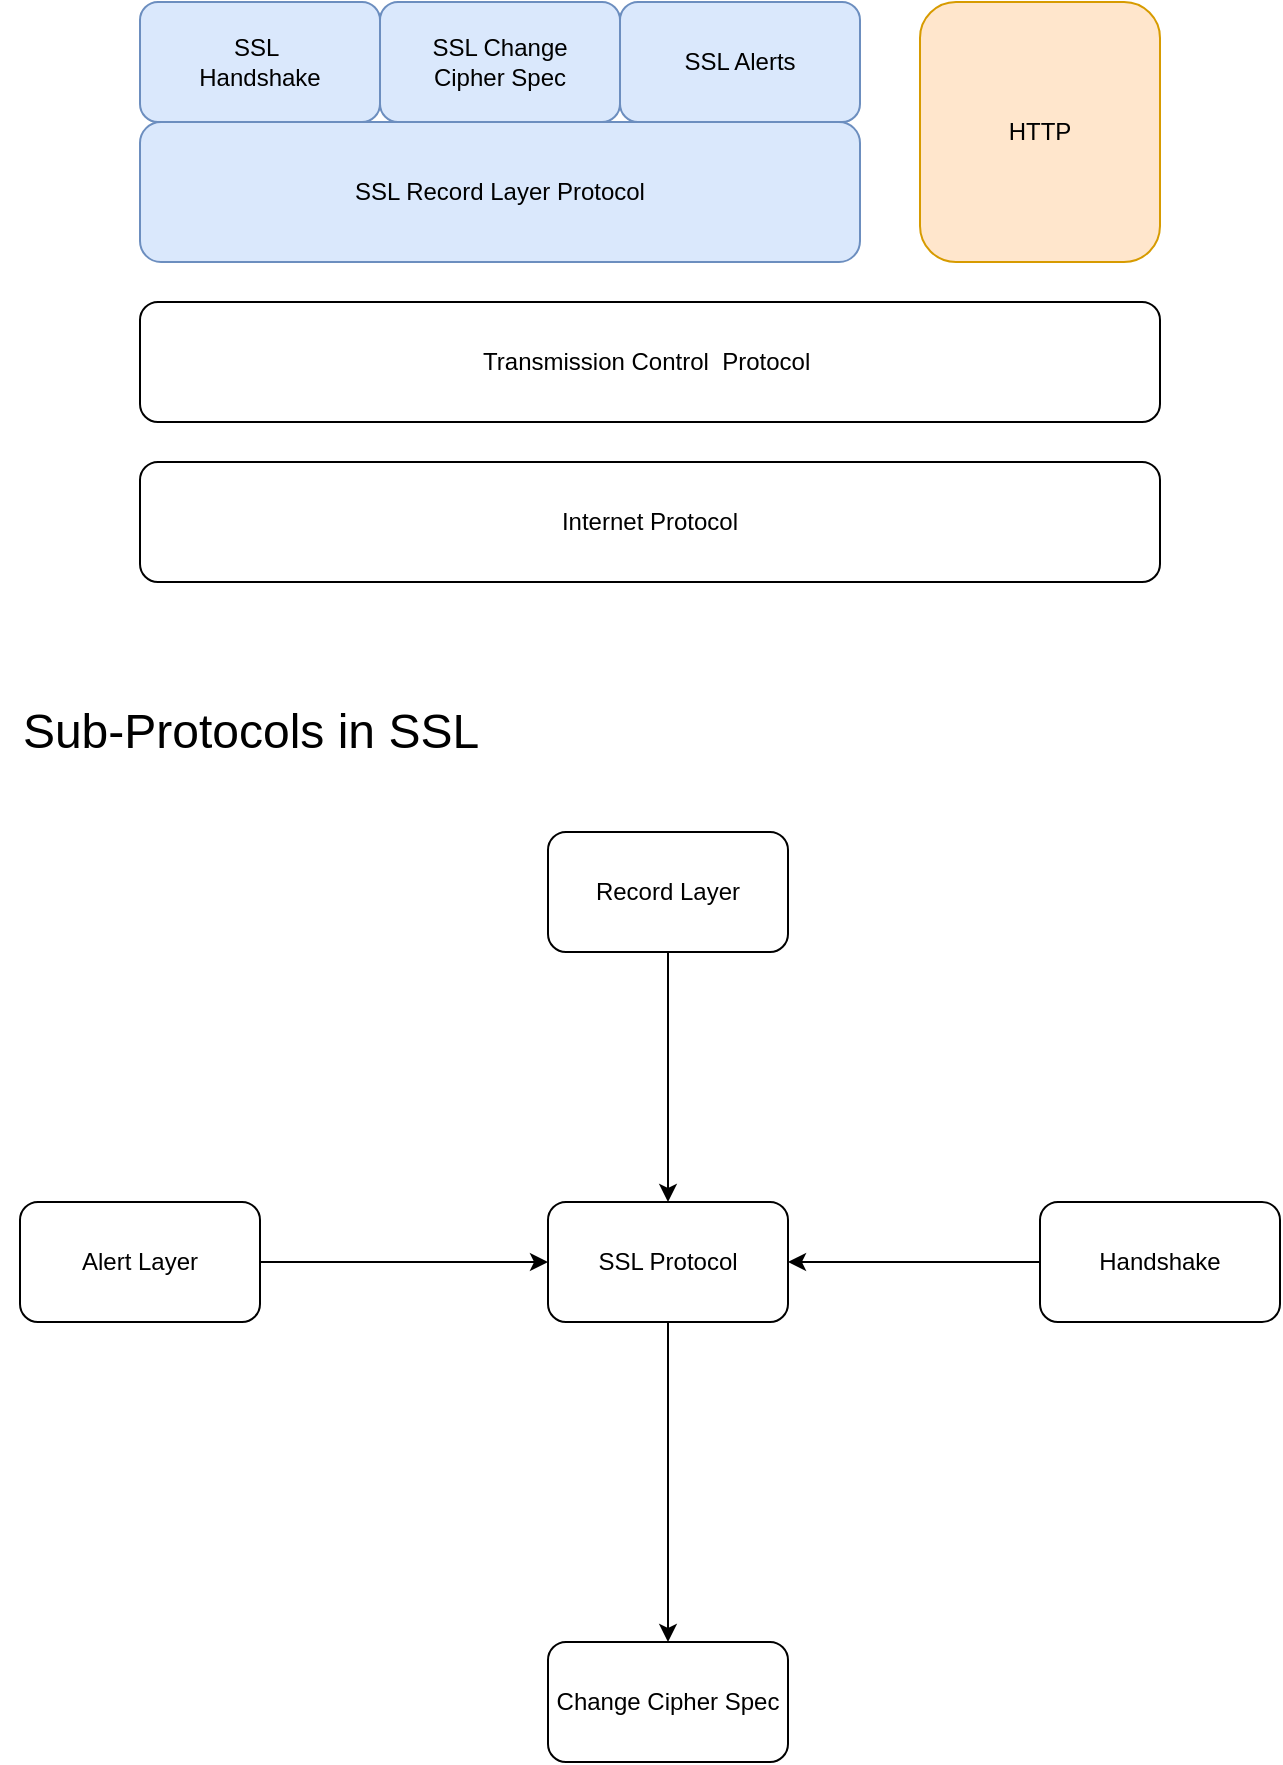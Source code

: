 <mxfile>
    <diagram id="C5RBs43oDa-KdzZeNtuy" name="Page-1">
        <mxGraphModel dx="772" dy="319" grid="1" gridSize="10" guides="1" tooltips="1" connect="1" arrows="1" fold="1" page="1" pageScale="1" pageWidth="827" pageHeight="1169" math="0" shadow="0">
            <root>
                <mxCell id="WIyWlLk6GJQsqaUBKTNV-0"/>
                <mxCell id="WIyWlLk6GJQsqaUBKTNV-1" parent="WIyWlLk6GJQsqaUBKTNV-0"/>
                <mxCell id="HzihQOMz196Id-pbp77f-0" value="SSL Change&lt;div&gt;Cipher Spec&lt;/div&gt;" style="rounded=1;whiteSpace=wrap;html=1;fillColor=#dae8fc;strokeColor=#6c8ebf;" parent="WIyWlLk6GJQsqaUBKTNV-1" vertex="1">
                    <mxGeometry x="210" y="110" width="120" height="60" as="geometry"/>
                </mxCell>
                <mxCell id="HzihQOMz196Id-pbp77f-1" value="SSL&amp;nbsp;&lt;div&gt;Handshake&lt;/div&gt;" style="rounded=1;whiteSpace=wrap;html=1;fillColor=#dae8fc;strokeColor=#6c8ebf;" parent="WIyWlLk6GJQsqaUBKTNV-1" vertex="1">
                    <mxGeometry x="90" y="110" width="120" height="60" as="geometry"/>
                </mxCell>
                <mxCell id="HzihQOMz196Id-pbp77f-2" value="SSL Record Layer Protocol" style="rounded=1;whiteSpace=wrap;html=1;fillColor=#dae8fc;strokeColor=#6c8ebf;" parent="WIyWlLk6GJQsqaUBKTNV-1" vertex="1">
                    <mxGeometry x="90" y="170" width="360" height="70" as="geometry"/>
                </mxCell>
                <mxCell id="HzihQOMz196Id-pbp77f-3" value="SSL Alerts" style="rounded=1;whiteSpace=wrap;html=1;fillColor=#dae8fc;strokeColor=#6c8ebf;" parent="WIyWlLk6GJQsqaUBKTNV-1" vertex="1">
                    <mxGeometry x="330" y="110" width="120" height="60" as="geometry"/>
                </mxCell>
                <mxCell id="HzihQOMz196Id-pbp77f-5" value="HTTP" style="rounded=1;whiteSpace=wrap;html=1;fillColor=#ffe6cc;strokeColor=#d79b00;" parent="WIyWlLk6GJQsqaUBKTNV-1" vertex="1">
                    <mxGeometry x="480" y="110" width="120" height="130" as="geometry"/>
                </mxCell>
                <mxCell id="HzihQOMz196Id-pbp77f-11" value="Transmission Control&amp;nbsp; Protocol&amp;nbsp;" style="rounded=1;whiteSpace=wrap;html=1;" parent="WIyWlLk6GJQsqaUBKTNV-1" vertex="1">
                    <mxGeometry x="90" y="260" width="510" height="60" as="geometry"/>
                </mxCell>
                <mxCell id="HzihQOMz196Id-pbp77f-12" value="Internet Protocol" style="rounded=1;whiteSpace=wrap;html=1;" parent="WIyWlLk6GJQsqaUBKTNV-1" vertex="1">
                    <mxGeometry x="90" y="340" width="510" height="60" as="geometry"/>
                </mxCell>
                <mxCell id="HzihQOMz196Id-pbp77f-13" value="&lt;font style=&quot;font-size: 24px;&quot;&gt;Sub-Protocols in SSL&lt;/font&gt;" style="text;html=1;align=center;verticalAlign=middle;resizable=0;points=[];autosize=1;strokeColor=none;fillColor=none;" parent="WIyWlLk6GJQsqaUBKTNV-1" vertex="1">
                    <mxGeometry x="20" y="455" width="250" height="40" as="geometry"/>
                </mxCell>
                <mxCell id="HzihQOMz196Id-pbp77f-35" style="edgeStyle=orthogonalEdgeStyle;rounded=0;orthogonalLoop=1;jettySize=auto;html=1;exitX=0.5;exitY=1;exitDx=0;exitDy=0;entryX=0.5;entryY=0;entryDx=0;entryDy=0;" parent="WIyWlLk6GJQsqaUBKTNV-1" source="HzihQOMz196Id-pbp77f-14" target="HzihQOMz196Id-pbp77f-15" edge="1">
                    <mxGeometry relative="1" as="geometry"/>
                </mxCell>
                <mxCell id="HzihQOMz196Id-pbp77f-14" value="Record Layer" style="rounded=1;whiteSpace=wrap;html=1;" parent="WIyWlLk6GJQsqaUBKTNV-1" vertex="1">
                    <mxGeometry x="294" y="525" width="120" height="60" as="geometry"/>
                </mxCell>
                <mxCell id="HzihQOMz196Id-pbp77f-37" style="edgeStyle=orthogonalEdgeStyle;rounded=0;orthogonalLoop=1;jettySize=auto;html=1;entryX=0.5;entryY=0;entryDx=0;entryDy=0;" parent="WIyWlLk6GJQsqaUBKTNV-1" source="HzihQOMz196Id-pbp77f-15" target="HzihQOMz196Id-pbp77f-19" edge="1">
                    <mxGeometry relative="1" as="geometry"/>
                </mxCell>
                <mxCell id="HzihQOMz196Id-pbp77f-15" value="SSL Protocol" style="rounded=1;whiteSpace=wrap;html=1;" parent="WIyWlLk6GJQsqaUBKTNV-1" vertex="1">
                    <mxGeometry x="294" y="710" width="120" height="60" as="geometry"/>
                </mxCell>
                <mxCell id="HzihQOMz196Id-pbp77f-36" style="edgeStyle=orthogonalEdgeStyle;rounded=0;orthogonalLoop=1;jettySize=auto;html=1;" parent="WIyWlLk6GJQsqaUBKTNV-1" source="HzihQOMz196Id-pbp77f-17" target="HzihQOMz196Id-pbp77f-15" edge="1">
                    <mxGeometry relative="1" as="geometry"/>
                </mxCell>
                <mxCell id="HzihQOMz196Id-pbp77f-17" value="Handshake" style="rounded=1;whiteSpace=wrap;html=1;" parent="WIyWlLk6GJQsqaUBKTNV-1" vertex="1">
                    <mxGeometry x="540" y="710" width="120" height="60" as="geometry"/>
                </mxCell>
                <mxCell id="HzihQOMz196Id-pbp77f-19" value="Change Cipher Spec" style="rounded=1;whiteSpace=wrap;html=1;" parent="WIyWlLk6GJQsqaUBKTNV-1" vertex="1">
                    <mxGeometry x="294" y="930" width="120" height="60" as="geometry"/>
                </mxCell>
                <mxCell id="HzihQOMz196Id-pbp77f-38" style="edgeStyle=orthogonalEdgeStyle;rounded=0;orthogonalLoop=1;jettySize=auto;html=1;exitX=1;exitY=0.5;exitDx=0;exitDy=0;entryX=0;entryY=0.5;entryDx=0;entryDy=0;" parent="WIyWlLk6GJQsqaUBKTNV-1" source="HzihQOMz196Id-pbp77f-21" target="HzihQOMz196Id-pbp77f-15" edge="1">
                    <mxGeometry relative="1" as="geometry"/>
                </mxCell>
                <mxCell id="HzihQOMz196Id-pbp77f-21" value="Alert Layer" style="rounded=1;whiteSpace=wrap;html=1;" parent="WIyWlLk6GJQsqaUBKTNV-1" vertex="1">
                    <mxGeometry x="30" y="710" width="120" height="60" as="geometry"/>
                </mxCell>
            </root>
        </mxGraphModel>
    </diagram>
</mxfile>